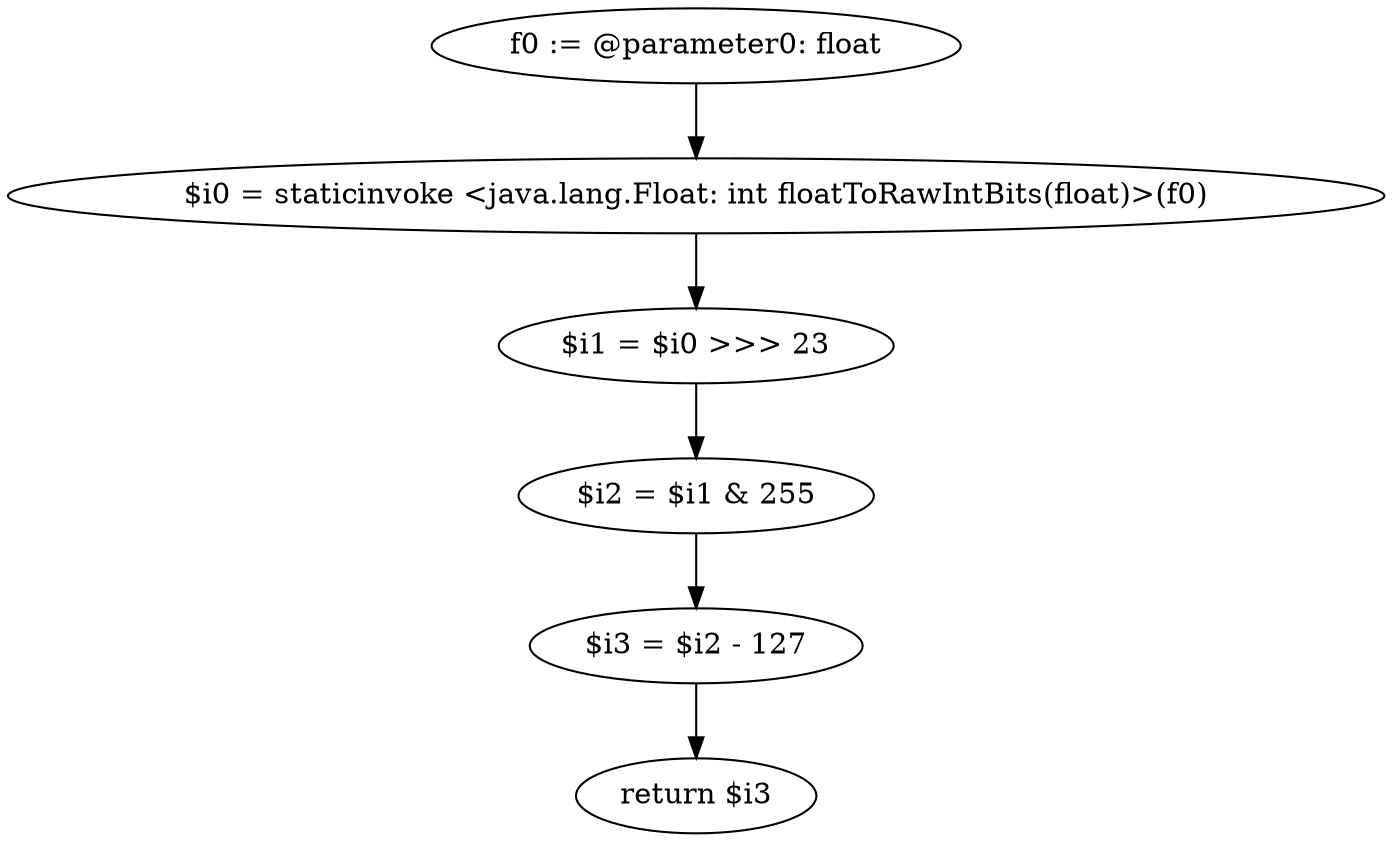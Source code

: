digraph "unitGraph" {
    "f0 := @parameter0: float"
    "$i0 = staticinvoke <java.lang.Float: int floatToRawIntBits(float)>(f0)"
    "$i1 = $i0 >>> 23"
    "$i2 = $i1 & 255"
    "$i3 = $i2 - 127"
    "return $i3"
    "f0 := @parameter0: float"->"$i0 = staticinvoke <java.lang.Float: int floatToRawIntBits(float)>(f0)";
    "$i0 = staticinvoke <java.lang.Float: int floatToRawIntBits(float)>(f0)"->"$i1 = $i0 >>> 23";
    "$i1 = $i0 >>> 23"->"$i2 = $i1 & 255";
    "$i2 = $i1 & 255"->"$i3 = $i2 - 127";
    "$i3 = $i2 - 127"->"return $i3";
}
